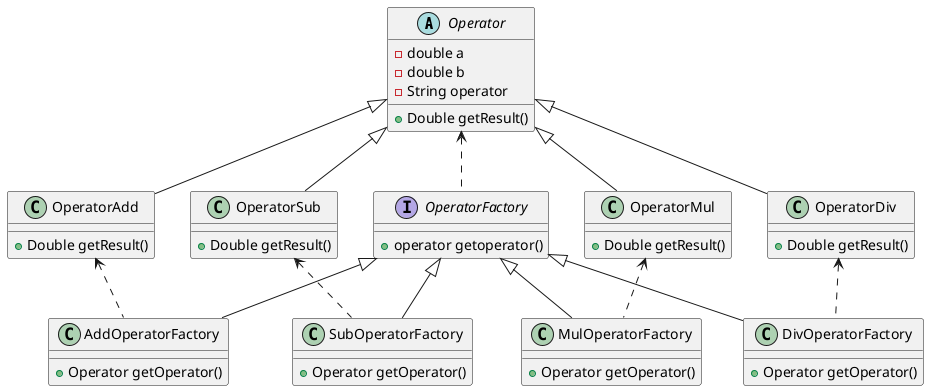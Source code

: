 @startuml
Operator <.. OperatorFactory

interface OperatorFactory {
    + operator getoperator()
}

abstract class Operator {
    - double a
    - double b
    - String operator
    + Double getResult()
}

Operator <|-- OperatorAdd
Operator <|-- OperatorSub
Operator <|-- OperatorMul
Operator <|-- OperatorDiv

class OperatorAdd {
    + Double getResult()
}

class OperatorSub {
    + Double getResult()
}

class OperatorMul {
    + Double getResult()
}

class OperatorDiv {
    + Double getResult()
}

OperatorFactory <|-- AddOperatorFactory
OperatorFactory <|-- SubOperatorFactory
OperatorFactory <|-- MulOperatorFactory
OperatorFactory <|-- DivOperatorFactory

class AddOperatorFactory {
    + Operator getOperator()
}

OperatorAdd <.. AddOperatorFactory

class SubOperatorFactory {
    + Operator getOperator()
}

OperatorSub <.. SubOperatorFactory

class MulOperatorFactory {
    + Operator getOperator()
}

OperatorMul <.. MulOperatorFactory

class DivOperatorFactory {
    + Operator getOperator()
}
OperatorDiv <.. DivOperatorFactory

@enduml